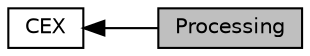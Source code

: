 digraph "Processing"
{
  edge [fontname="Helvetica",fontsize="10",labelfontname="Helvetica",labelfontsize="10"];
  node [fontname="Helvetica",fontsize="10",shape=box];
  rankdir=LR;
  Node2 [label="CEX",height=0.2,width=0.4,color="black", fillcolor="white", style="filled",URL="$group___c_e_x.html",tooltip="Root Namespace."];
  Node1 [label="Processing",height=0.2,width=0.4,color="black", fillcolor="grey75", style="filled", fontcolor="black",tooltip="Cryptographic Processing Namespace."];
  Node2->Node1 [shape=plaintext, dir="back", style="solid"];
}
